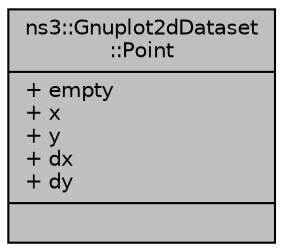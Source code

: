 digraph "ns3::Gnuplot2dDataset::Point"
{
  edge [fontname="Helvetica",fontsize="10",labelfontname="Helvetica",labelfontsize="10"];
  node [fontname="Helvetica",fontsize="10",shape=record];
  Node1 [label="{ns3::Gnuplot2dDataset\l::Point\n|+ empty\l+ x\l+ y\l+ dx\l+ dy\l|}",height=0.2,width=0.4,color="black", fillcolor="grey75", style="filled", fontcolor="black"];
}
